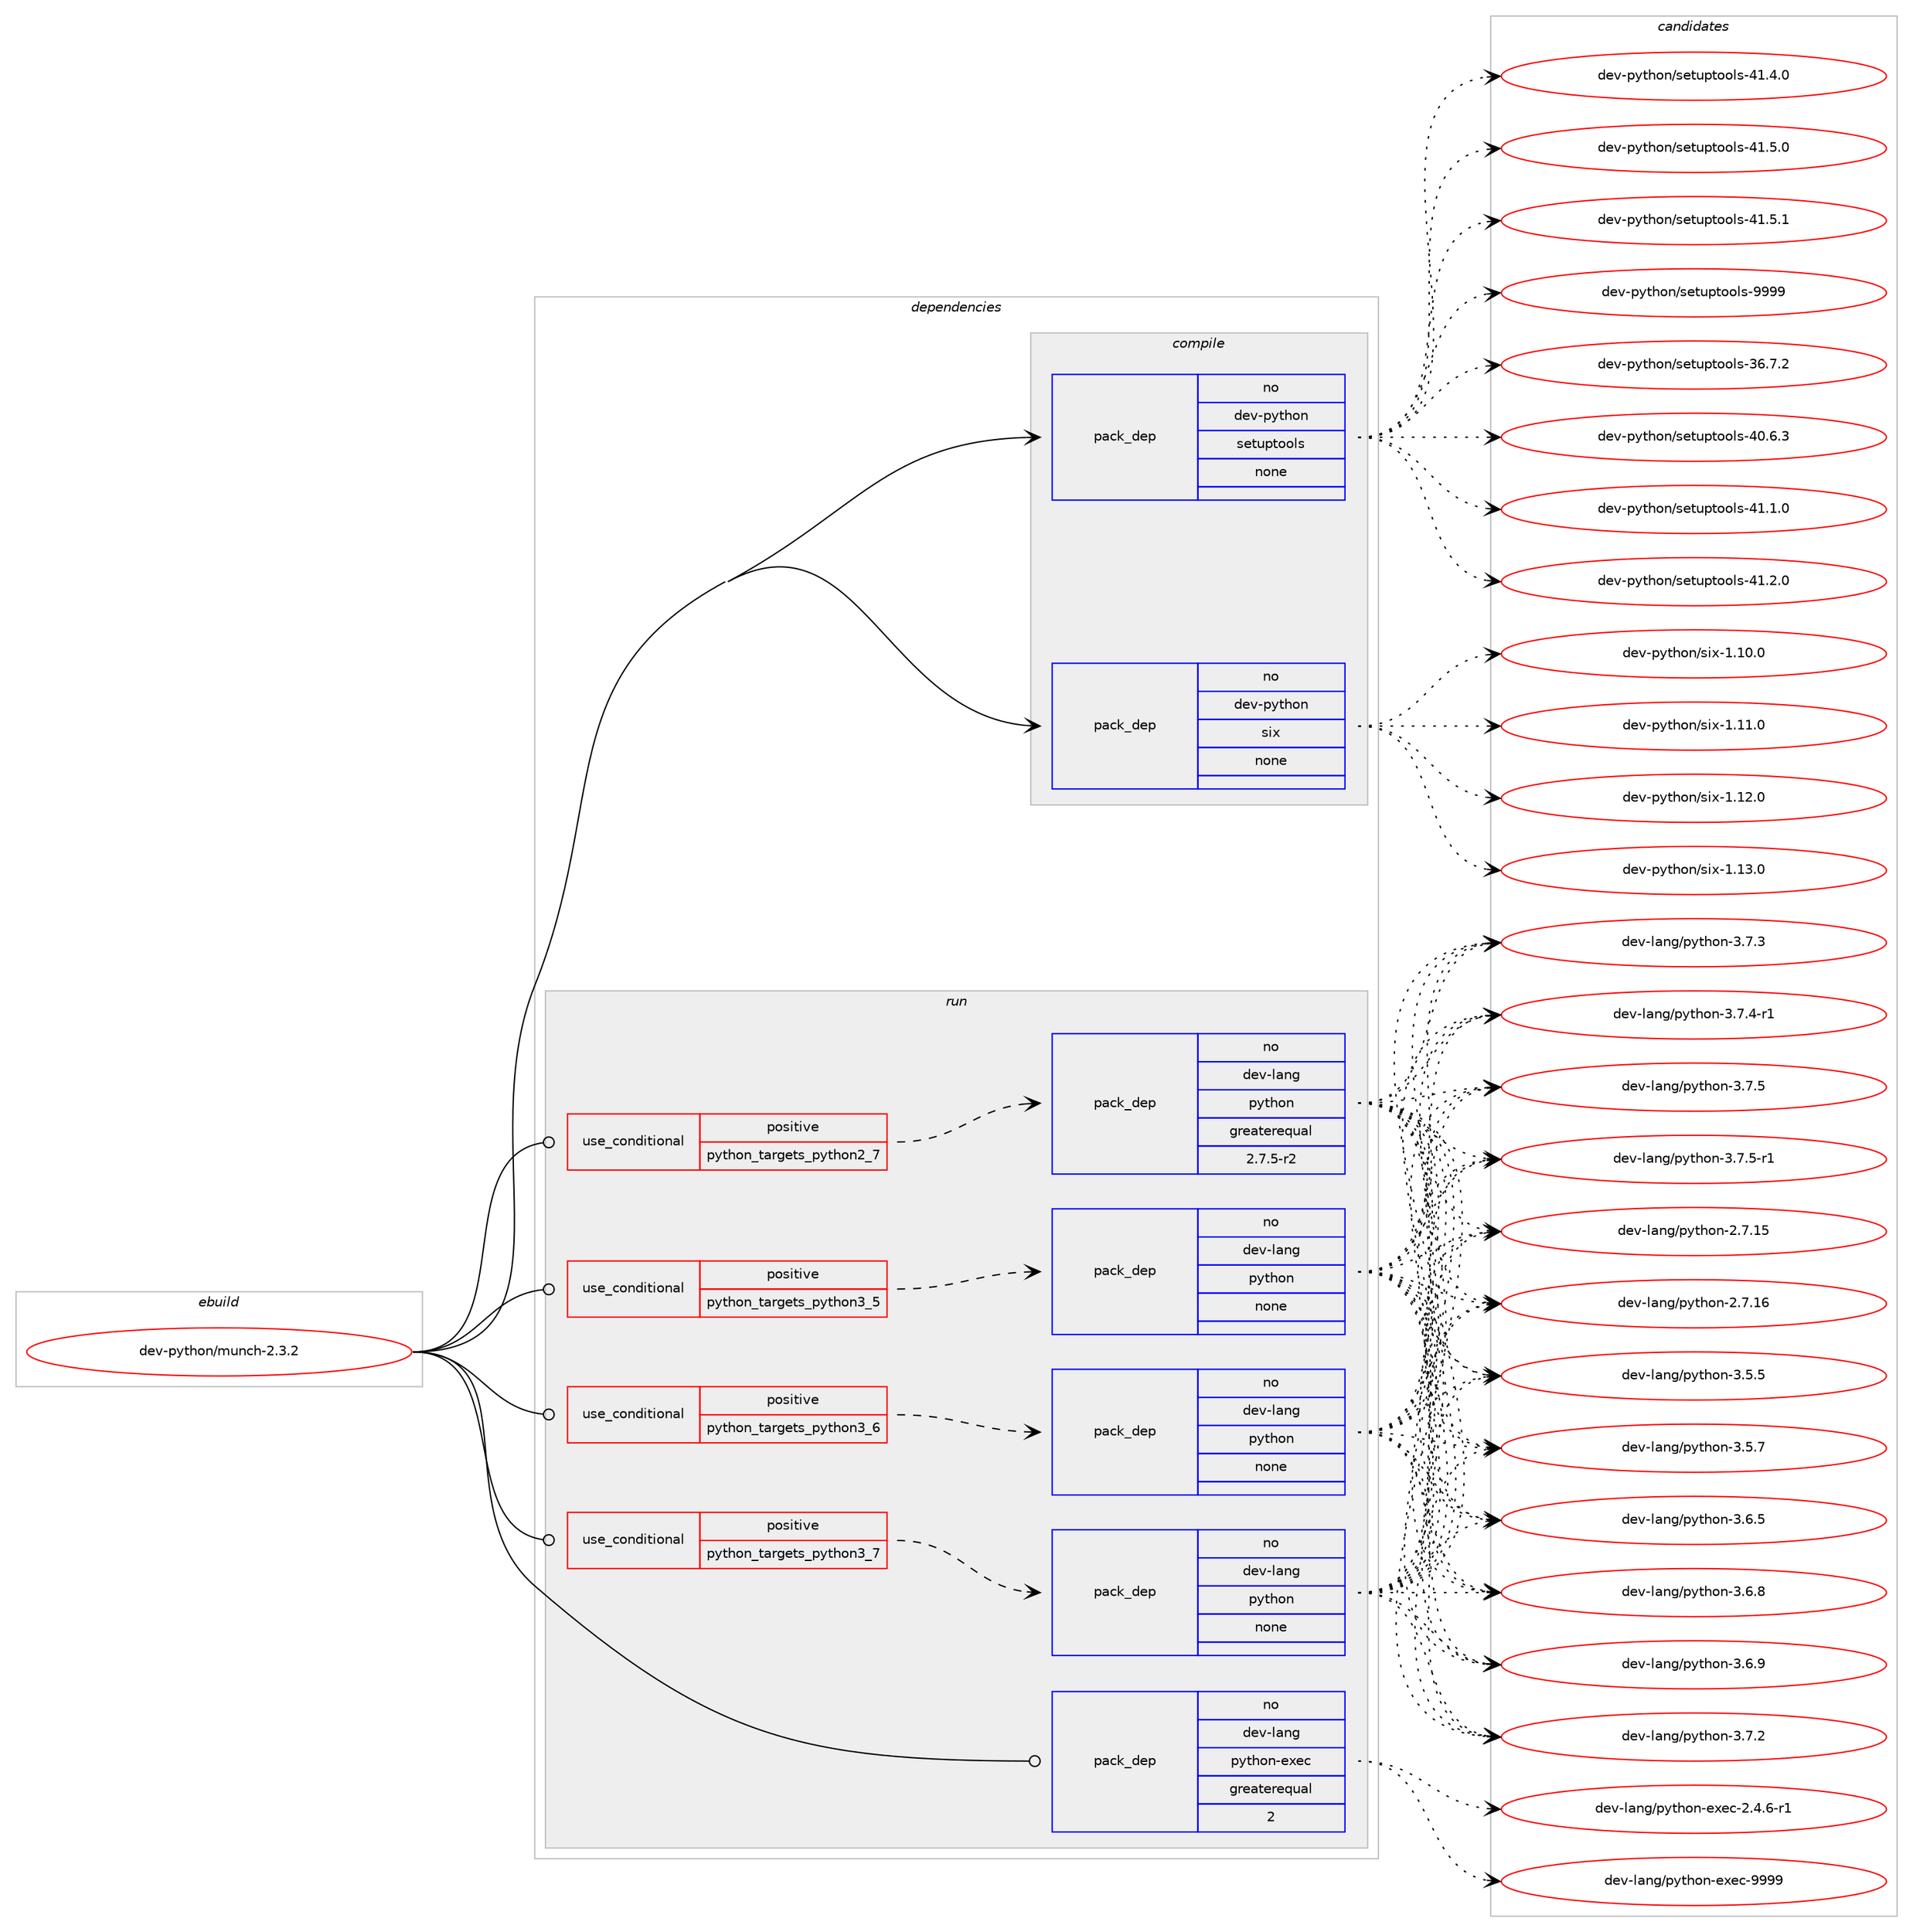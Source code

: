 digraph prolog {

# *************
# Graph options
# *************

newrank=true;
concentrate=true;
compound=true;
graph [rankdir=LR,fontname=Helvetica,fontsize=10,ranksep=1.5];#, ranksep=2.5, nodesep=0.2];
edge  [arrowhead=vee];
node  [fontname=Helvetica,fontsize=10];

# **********
# The ebuild
# **********

subgraph cluster_leftcol {
color=gray;
rank=same;
label=<<i>ebuild</i>>;
id [label="dev-python/munch-2.3.2", color=red, width=4, href="../dev-python/munch-2.3.2.svg"];
}

# ****************
# The dependencies
# ****************

subgraph cluster_midcol {
color=gray;
label=<<i>dependencies</i>>;
subgraph cluster_compile {
fillcolor="#eeeeee";
style=filled;
label=<<i>compile</i>>;
subgraph pack460790 {
dependency615355 [label=<<TABLE BORDER="0" CELLBORDER="1" CELLSPACING="0" CELLPADDING="4" WIDTH="220"><TR><TD ROWSPAN="6" CELLPADDING="30">pack_dep</TD></TR><TR><TD WIDTH="110">no</TD></TR><TR><TD>dev-python</TD></TR><TR><TD>setuptools</TD></TR><TR><TD>none</TD></TR><TR><TD></TD></TR></TABLE>>, shape=none, color=blue];
}
id:e -> dependency615355:w [weight=20,style="solid",arrowhead="vee"];
subgraph pack460791 {
dependency615356 [label=<<TABLE BORDER="0" CELLBORDER="1" CELLSPACING="0" CELLPADDING="4" WIDTH="220"><TR><TD ROWSPAN="6" CELLPADDING="30">pack_dep</TD></TR><TR><TD WIDTH="110">no</TD></TR><TR><TD>dev-python</TD></TR><TR><TD>six</TD></TR><TR><TD>none</TD></TR><TR><TD></TD></TR></TABLE>>, shape=none, color=blue];
}
id:e -> dependency615356:w [weight=20,style="solid",arrowhead="vee"];
}
subgraph cluster_compileandrun {
fillcolor="#eeeeee";
style=filled;
label=<<i>compile and run</i>>;
}
subgraph cluster_run {
fillcolor="#eeeeee";
style=filled;
label=<<i>run</i>>;
subgraph cond142760 {
dependency615357 [label=<<TABLE BORDER="0" CELLBORDER="1" CELLSPACING="0" CELLPADDING="4"><TR><TD ROWSPAN="3" CELLPADDING="10">use_conditional</TD></TR><TR><TD>positive</TD></TR><TR><TD>python_targets_python2_7</TD></TR></TABLE>>, shape=none, color=red];
subgraph pack460792 {
dependency615358 [label=<<TABLE BORDER="0" CELLBORDER="1" CELLSPACING="0" CELLPADDING="4" WIDTH="220"><TR><TD ROWSPAN="6" CELLPADDING="30">pack_dep</TD></TR><TR><TD WIDTH="110">no</TD></TR><TR><TD>dev-lang</TD></TR><TR><TD>python</TD></TR><TR><TD>greaterequal</TD></TR><TR><TD>2.7.5-r2</TD></TR></TABLE>>, shape=none, color=blue];
}
dependency615357:e -> dependency615358:w [weight=20,style="dashed",arrowhead="vee"];
}
id:e -> dependency615357:w [weight=20,style="solid",arrowhead="odot"];
subgraph cond142761 {
dependency615359 [label=<<TABLE BORDER="0" CELLBORDER="1" CELLSPACING="0" CELLPADDING="4"><TR><TD ROWSPAN="3" CELLPADDING="10">use_conditional</TD></TR><TR><TD>positive</TD></TR><TR><TD>python_targets_python3_5</TD></TR></TABLE>>, shape=none, color=red];
subgraph pack460793 {
dependency615360 [label=<<TABLE BORDER="0" CELLBORDER="1" CELLSPACING="0" CELLPADDING="4" WIDTH="220"><TR><TD ROWSPAN="6" CELLPADDING="30">pack_dep</TD></TR><TR><TD WIDTH="110">no</TD></TR><TR><TD>dev-lang</TD></TR><TR><TD>python</TD></TR><TR><TD>none</TD></TR><TR><TD></TD></TR></TABLE>>, shape=none, color=blue];
}
dependency615359:e -> dependency615360:w [weight=20,style="dashed",arrowhead="vee"];
}
id:e -> dependency615359:w [weight=20,style="solid",arrowhead="odot"];
subgraph cond142762 {
dependency615361 [label=<<TABLE BORDER="0" CELLBORDER="1" CELLSPACING="0" CELLPADDING="4"><TR><TD ROWSPAN="3" CELLPADDING="10">use_conditional</TD></TR><TR><TD>positive</TD></TR><TR><TD>python_targets_python3_6</TD></TR></TABLE>>, shape=none, color=red];
subgraph pack460794 {
dependency615362 [label=<<TABLE BORDER="0" CELLBORDER="1" CELLSPACING="0" CELLPADDING="4" WIDTH="220"><TR><TD ROWSPAN="6" CELLPADDING="30">pack_dep</TD></TR><TR><TD WIDTH="110">no</TD></TR><TR><TD>dev-lang</TD></TR><TR><TD>python</TD></TR><TR><TD>none</TD></TR><TR><TD></TD></TR></TABLE>>, shape=none, color=blue];
}
dependency615361:e -> dependency615362:w [weight=20,style="dashed",arrowhead="vee"];
}
id:e -> dependency615361:w [weight=20,style="solid",arrowhead="odot"];
subgraph cond142763 {
dependency615363 [label=<<TABLE BORDER="0" CELLBORDER="1" CELLSPACING="0" CELLPADDING="4"><TR><TD ROWSPAN="3" CELLPADDING="10">use_conditional</TD></TR><TR><TD>positive</TD></TR><TR><TD>python_targets_python3_7</TD></TR></TABLE>>, shape=none, color=red];
subgraph pack460795 {
dependency615364 [label=<<TABLE BORDER="0" CELLBORDER="1" CELLSPACING="0" CELLPADDING="4" WIDTH="220"><TR><TD ROWSPAN="6" CELLPADDING="30">pack_dep</TD></TR><TR><TD WIDTH="110">no</TD></TR><TR><TD>dev-lang</TD></TR><TR><TD>python</TD></TR><TR><TD>none</TD></TR><TR><TD></TD></TR></TABLE>>, shape=none, color=blue];
}
dependency615363:e -> dependency615364:w [weight=20,style="dashed",arrowhead="vee"];
}
id:e -> dependency615363:w [weight=20,style="solid",arrowhead="odot"];
subgraph pack460796 {
dependency615365 [label=<<TABLE BORDER="0" CELLBORDER="1" CELLSPACING="0" CELLPADDING="4" WIDTH="220"><TR><TD ROWSPAN="6" CELLPADDING="30">pack_dep</TD></TR><TR><TD WIDTH="110">no</TD></TR><TR><TD>dev-lang</TD></TR><TR><TD>python-exec</TD></TR><TR><TD>greaterequal</TD></TR><TR><TD>2</TD></TR></TABLE>>, shape=none, color=blue];
}
id:e -> dependency615365:w [weight=20,style="solid",arrowhead="odot"];
}
}

# **************
# The candidates
# **************

subgraph cluster_choices {
rank=same;
color=gray;
label=<<i>candidates</i>>;

subgraph choice460790 {
color=black;
nodesep=1;
choice100101118451121211161041111104711510111611711211611111110811545515446554650 [label="dev-python/setuptools-36.7.2", color=red, width=4,href="../dev-python/setuptools-36.7.2.svg"];
choice100101118451121211161041111104711510111611711211611111110811545524846544651 [label="dev-python/setuptools-40.6.3", color=red, width=4,href="../dev-python/setuptools-40.6.3.svg"];
choice100101118451121211161041111104711510111611711211611111110811545524946494648 [label="dev-python/setuptools-41.1.0", color=red, width=4,href="../dev-python/setuptools-41.1.0.svg"];
choice100101118451121211161041111104711510111611711211611111110811545524946504648 [label="dev-python/setuptools-41.2.0", color=red, width=4,href="../dev-python/setuptools-41.2.0.svg"];
choice100101118451121211161041111104711510111611711211611111110811545524946524648 [label="dev-python/setuptools-41.4.0", color=red, width=4,href="../dev-python/setuptools-41.4.0.svg"];
choice100101118451121211161041111104711510111611711211611111110811545524946534648 [label="dev-python/setuptools-41.5.0", color=red, width=4,href="../dev-python/setuptools-41.5.0.svg"];
choice100101118451121211161041111104711510111611711211611111110811545524946534649 [label="dev-python/setuptools-41.5.1", color=red, width=4,href="../dev-python/setuptools-41.5.1.svg"];
choice10010111845112121116104111110471151011161171121161111111081154557575757 [label="dev-python/setuptools-9999", color=red, width=4,href="../dev-python/setuptools-9999.svg"];
dependency615355:e -> choice100101118451121211161041111104711510111611711211611111110811545515446554650:w [style=dotted,weight="100"];
dependency615355:e -> choice100101118451121211161041111104711510111611711211611111110811545524846544651:w [style=dotted,weight="100"];
dependency615355:e -> choice100101118451121211161041111104711510111611711211611111110811545524946494648:w [style=dotted,weight="100"];
dependency615355:e -> choice100101118451121211161041111104711510111611711211611111110811545524946504648:w [style=dotted,weight="100"];
dependency615355:e -> choice100101118451121211161041111104711510111611711211611111110811545524946524648:w [style=dotted,weight="100"];
dependency615355:e -> choice100101118451121211161041111104711510111611711211611111110811545524946534648:w [style=dotted,weight="100"];
dependency615355:e -> choice100101118451121211161041111104711510111611711211611111110811545524946534649:w [style=dotted,weight="100"];
dependency615355:e -> choice10010111845112121116104111110471151011161171121161111111081154557575757:w [style=dotted,weight="100"];
}
subgraph choice460791 {
color=black;
nodesep=1;
choice100101118451121211161041111104711510512045494649484648 [label="dev-python/six-1.10.0", color=red, width=4,href="../dev-python/six-1.10.0.svg"];
choice100101118451121211161041111104711510512045494649494648 [label="dev-python/six-1.11.0", color=red, width=4,href="../dev-python/six-1.11.0.svg"];
choice100101118451121211161041111104711510512045494649504648 [label="dev-python/six-1.12.0", color=red, width=4,href="../dev-python/six-1.12.0.svg"];
choice100101118451121211161041111104711510512045494649514648 [label="dev-python/six-1.13.0", color=red, width=4,href="../dev-python/six-1.13.0.svg"];
dependency615356:e -> choice100101118451121211161041111104711510512045494649484648:w [style=dotted,weight="100"];
dependency615356:e -> choice100101118451121211161041111104711510512045494649494648:w [style=dotted,weight="100"];
dependency615356:e -> choice100101118451121211161041111104711510512045494649504648:w [style=dotted,weight="100"];
dependency615356:e -> choice100101118451121211161041111104711510512045494649514648:w [style=dotted,weight="100"];
}
subgraph choice460792 {
color=black;
nodesep=1;
choice10010111845108971101034711212111610411111045504655464953 [label="dev-lang/python-2.7.15", color=red, width=4,href="../dev-lang/python-2.7.15.svg"];
choice10010111845108971101034711212111610411111045504655464954 [label="dev-lang/python-2.7.16", color=red, width=4,href="../dev-lang/python-2.7.16.svg"];
choice100101118451089711010347112121116104111110455146534653 [label="dev-lang/python-3.5.5", color=red, width=4,href="../dev-lang/python-3.5.5.svg"];
choice100101118451089711010347112121116104111110455146534655 [label="dev-lang/python-3.5.7", color=red, width=4,href="../dev-lang/python-3.5.7.svg"];
choice100101118451089711010347112121116104111110455146544653 [label="dev-lang/python-3.6.5", color=red, width=4,href="../dev-lang/python-3.6.5.svg"];
choice100101118451089711010347112121116104111110455146544656 [label="dev-lang/python-3.6.8", color=red, width=4,href="../dev-lang/python-3.6.8.svg"];
choice100101118451089711010347112121116104111110455146544657 [label="dev-lang/python-3.6.9", color=red, width=4,href="../dev-lang/python-3.6.9.svg"];
choice100101118451089711010347112121116104111110455146554650 [label="dev-lang/python-3.7.2", color=red, width=4,href="../dev-lang/python-3.7.2.svg"];
choice100101118451089711010347112121116104111110455146554651 [label="dev-lang/python-3.7.3", color=red, width=4,href="../dev-lang/python-3.7.3.svg"];
choice1001011184510897110103471121211161041111104551465546524511449 [label="dev-lang/python-3.7.4-r1", color=red, width=4,href="../dev-lang/python-3.7.4-r1.svg"];
choice100101118451089711010347112121116104111110455146554653 [label="dev-lang/python-3.7.5", color=red, width=4,href="../dev-lang/python-3.7.5.svg"];
choice1001011184510897110103471121211161041111104551465546534511449 [label="dev-lang/python-3.7.5-r1", color=red, width=4,href="../dev-lang/python-3.7.5-r1.svg"];
dependency615358:e -> choice10010111845108971101034711212111610411111045504655464953:w [style=dotted,weight="100"];
dependency615358:e -> choice10010111845108971101034711212111610411111045504655464954:w [style=dotted,weight="100"];
dependency615358:e -> choice100101118451089711010347112121116104111110455146534653:w [style=dotted,weight="100"];
dependency615358:e -> choice100101118451089711010347112121116104111110455146534655:w [style=dotted,weight="100"];
dependency615358:e -> choice100101118451089711010347112121116104111110455146544653:w [style=dotted,weight="100"];
dependency615358:e -> choice100101118451089711010347112121116104111110455146544656:w [style=dotted,weight="100"];
dependency615358:e -> choice100101118451089711010347112121116104111110455146544657:w [style=dotted,weight="100"];
dependency615358:e -> choice100101118451089711010347112121116104111110455146554650:w [style=dotted,weight="100"];
dependency615358:e -> choice100101118451089711010347112121116104111110455146554651:w [style=dotted,weight="100"];
dependency615358:e -> choice1001011184510897110103471121211161041111104551465546524511449:w [style=dotted,weight="100"];
dependency615358:e -> choice100101118451089711010347112121116104111110455146554653:w [style=dotted,weight="100"];
dependency615358:e -> choice1001011184510897110103471121211161041111104551465546534511449:w [style=dotted,weight="100"];
}
subgraph choice460793 {
color=black;
nodesep=1;
choice10010111845108971101034711212111610411111045504655464953 [label="dev-lang/python-2.7.15", color=red, width=4,href="../dev-lang/python-2.7.15.svg"];
choice10010111845108971101034711212111610411111045504655464954 [label="dev-lang/python-2.7.16", color=red, width=4,href="../dev-lang/python-2.7.16.svg"];
choice100101118451089711010347112121116104111110455146534653 [label="dev-lang/python-3.5.5", color=red, width=4,href="../dev-lang/python-3.5.5.svg"];
choice100101118451089711010347112121116104111110455146534655 [label="dev-lang/python-3.5.7", color=red, width=4,href="../dev-lang/python-3.5.7.svg"];
choice100101118451089711010347112121116104111110455146544653 [label="dev-lang/python-3.6.5", color=red, width=4,href="../dev-lang/python-3.6.5.svg"];
choice100101118451089711010347112121116104111110455146544656 [label="dev-lang/python-3.6.8", color=red, width=4,href="../dev-lang/python-3.6.8.svg"];
choice100101118451089711010347112121116104111110455146544657 [label="dev-lang/python-3.6.9", color=red, width=4,href="../dev-lang/python-3.6.9.svg"];
choice100101118451089711010347112121116104111110455146554650 [label="dev-lang/python-3.7.2", color=red, width=4,href="../dev-lang/python-3.7.2.svg"];
choice100101118451089711010347112121116104111110455146554651 [label="dev-lang/python-3.7.3", color=red, width=4,href="../dev-lang/python-3.7.3.svg"];
choice1001011184510897110103471121211161041111104551465546524511449 [label="dev-lang/python-3.7.4-r1", color=red, width=4,href="../dev-lang/python-3.7.4-r1.svg"];
choice100101118451089711010347112121116104111110455146554653 [label="dev-lang/python-3.7.5", color=red, width=4,href="../dev-lang/python-3.7.5.svg"];
choice1001011184510897110103471121211161041111104551465546534511449 [label="dev-lang/python-3.7.5-r1", color=red, width=4,href="../dev-lang/python-3.7.5-r1.svg"];
dependency615360:e -> choice10010111845108971101034711212111610411111045504655464953:w [style=dotted,weight="100"];
dependency615360:e -> choice10010111845108971101034711212111610411111045504655464954:w [style=dotted,weight="100"];
dependency615360:e -> choice100101118451089711010347112121116104111110455146534653:w [style=dotted,weight="100"];
dependency615360:e -> choice100101118451089711010347112121116104111110455146534655:w [style=dotted,weight="100"];
dependency615360:e -> choice100101118451089711010347112121116104111110455146544653:w [style=dotted,weight="100"];
dependency615360:e -> choice100101118451089711010347112121116104111110455146544656:w [style=dotted,weight="100"];
dependency615360:e -> choice100101118451089711010347112121116104111110455146544657:w [style=dotted,weight="100"];
dependency615360:e -> choice100101118451089711010347112121116104111110455146554650:w [style=dotted,weight="100"];
dependency615360:e -> choice100101118451089711010347112121116104111110455146554651:w [style=dotted,weight="100"];
dependency615360:e -> choice1001011184510897110103471121211161041111104551465546524511449:w [style=dotted,weight="100"];
dependency615360:e -> choice100101118451089711010347112121116104111110455146554653:w [style=dotted,weight="100"];
dependency615360:e -> choice1001011184510897110103471121211161041111104551465546534511449:w [style=dotted,weight="100"];
}
subgraph choice460794 {
color=black;
nodesep=1;
choice10010111845108971101034711212111610411111045504655464953 [label="dev-lang/python-2.7.15", color=red, width=4,href="../dev-lang/python-2.7.15.svg"];
choice10010111845108971101034711212111610411111045504655464954 [label="dev-lang/python-2.7.16", color=red, width=4,href="../dev-lang/python-2.7.16.svg"];
choice100101118451089711010347112121116104111110455146534653 [label="dev-lang/python-3.5.5", color=red, width=4,href="../dev-lang/python-3.5.5.svg"];
choice100101118451089711010347112121116104111110455146534655 [label="dev-lang/python-3.5.7", color=red, width=4,href="../dev-lang/python-3.5.7.svg"];
choice100101118451089711010347112121116104111110455146544653 [label="dev-lang/python-3.6.5", color=red, width=4,href="../dev-lang/python-3.6.5.svg"];
choice100101118451089711010347112121116104111110455146544656 [label="dev-lang/python-3.6.8", color=red, width=4,href="../dev-lang/python-3.6.8.svg"];
choice100101118451089711010347112121116104111110455146544657 [label="dev-lang/python-3.6.9", color=red, width=4,href="../dev-lang/python-3.6.9.svg"];
choice100101118451089711010347112121116104111110455146554650 [label="dev-lang/python-3.7.2", color=red, width=4,href="../dev-lang/python-3.7.2.svg"];
choice100101118451089711010347112121116104111110455146554651 [label="dev-lang/python-3.7.3", color=red, width=4,href="../dev-lang/python-3.7.3.svg"];
choice1001011184510897110103471121211161041111104551465546524511449 [label="dev-lang/python-3.7.4-r1", color=red, width=4,href="../dev-lang/python-3.7.4-r1.svg"];
choice100101118451089711010347112121116104111110455146554653 [label="dev-lang/python-3.7.5", color=red, width=4,href="../dev-lang/python-3.7.5.svg"];
choice1001011184510897110103471121211161041111104551465546534511449 [label="dev-lang/python-3.7.5-r1", color=red, width=4,href="../dev-lang/python-3.7.5-r1.svg"];
dependency615362:e -> choice10010111845108971101034711212111610411111045504655464953:w [style=dotted,weight="100"];
dependency615362:e -> choice10010111845108971101034711212111610411111045504655464954:w [style=dotted,weight="100"];
dependency615362:e -> choice100101118451089711010347112121116104111110455146534653:w [style=dotted,weight="100"];
dependency615362:e -> choice100101118451089711010347112121116104111110455146534655:w [style=dotted,weight="100"];
dependency615362:e -> choice100101118451089711010347112121116104111110455146544653:w [style=dotted,weight="100"];
dependency615362:e -> choice100101118451089711010347112121116104111110455146544656:w [style=dotted,weight="100"];
dependency615362:e -> choice100101118451089711010347112121116104111110455146544657:w [style=dotted,weight="100"];
dependency615362:e -> choice100101118451089711010347112121116104111110455146554650:w [style=dotted,weight="100"];
dependency615362:e -> choice100101118451089711010347112121116104111110455146554651:w [style=dotted,weight="100"];
dependency615362:e -> choice1001011184510897110103471121211161041111104551465546524511449:w [style=dotted,weight="100"];
dependency615362:e -> choice100101118451089711010347112121116104111110455146554653:w [style=dotted,weight="100"];
dependency615362:e -> choice1001011184510897110103471121211161041111104551465546534511449:w [style=dotted,weight="100"];
}
subgraph choice460795 {
color=black;
nodesep=1;
choice10010111845108971101034711212111610411111045504655464953 [label="dev-lang/python-2.7.15", color=red, width=4,href="../dev-lang/python-2.7.15.svg"];
choice10010111845108971101034711212111610411111045504655464954 [label="dev-lang/python-2.7.16", color=red, width=4,href="../dev-lang/python-2.7.16.svg"];
choice100101118451089711010347112121116104111110455146534653 [label="dev-lang/python-3.5.5", color=red, width=4,href="../dev-lang/python-3.5.5.svg"];
choice100101118451089711010347112121116104111110455146534655 [label="dev-lang/python-3.5.7", color=red, width=4,href="../dev-lang/python-3.5.7.svg"];
choice100101118451089711010347112121116104111110455146544653 [label="dev-lang/python-3.6.5", color=red, width=4,href="../dev-lang/python-3.6.5.svg"];
choice100101118451089711010347112121116104111110455146544656 [label="dev-lang/python-3.6.8", color=red, width=4,href="../dev-lang/python-3.6.8.svg"];
choice100101118451089711010347112121116104111110455146544657 [label="dev-lang/python-3.6.9", color=red, width=4,href="../dev-lang/python-3.6.9.svg"];
choice100101118451089711010347112121116104111110455146554650 [label="dev-lang/python-3.7.2", color=red, width=4,href="../dev-lang/python-3.7.2.svg"];
choice100101118451089711010347112121116104111110455146554651 [label="dev-lang/python-3.7.3", color=red, width=4,href="../dev-lang/python-3.7.3.svg"];
choice1001011184510897110103471121211161041111104551465546524511449 [label="dev-lang/python-3.7.4-r1", color=red, width=4,href="../dev-lang/python-3.7.4-r1.svg"];
choice100101118451089711010347112121116104111110455146554653 [label="dev-lang/python-3.7.5", color=red, width=4,href="../dev-lang/python-3.7.5.svg"];
choice1001011184510897110103471121211161041111104551465546534511449 [label="dev-lang/python-3.7.5-r1", color=red, width=4,href="../dev-lang/python-3.7.5-r1.svg"];
dependency615364:e -> choice10010111845108971101034711212111610411111045504655464953:w [style=dotted,weight="100"];
dependency615364:e -> choice10010111845108971101034711212111610411111045504655464954:w [style=dotted,weight="100"];
dependency615364:e -> choice100101118451089711010347112121116104111110455146534653:w [style=dotted,weight="100"];
dependency615364:e -> choice100101118451089711010347112121116104111110455146534655:w [style=dotted,weight="100"];
dependency615364:e -> choice100101118451089711010347112121116104111110455146544653:w [style=dotted,weight="100"];
dependency615364:e -> choice100101118451089711010347112121116104111110455146544656:w [style=dotted,weight="100"];
dependency615364:e -> choice100101118451089711010347112121116104111110455146544657:w [style=dotted,weight="100"];
dependency615364:e -> choice100101118451089711010347112121116104111110455146554650:w [style=dotted,weight="100"];
dependency615364:e -> choice100101118451089711010347112121116104111110455146554651:w [style=dotted,weight="100"];
dependency615364:e -> choice1001011184510897110103471121211161041111104551465546524511449:w [style=dotted,weight="100"];
dependency615364:e -> choice100101118451089711010347112121116104111110455146554653:w [style=dotted,weight="100"];
dependency615364:e -> choice1001011184510897110103471121211161041111104551465546534511449:w [style=dotted,weight="100"];
}
subgraph choice460796 {
color=black;
nodesep=1;
choice10010111845108971101034711212111610411111045101120101994550465246544511449 [label="dev-lang/python-exec-2.4.6-r1", color=red, width=4,href="../dev-lang/python-exec-2.4.6-r1.svg"];
choice10010111845108971101034711212111610411111045101120101994557575757 [label="dev-lang/python-exec-9999", color=red, width=4,href="../dev-lang/python-exec-9999.svg"];
dependency615365:e -> choice10010111845108971101034711212111610411111045101120101994550465246544511449:w [style=dotted,weight="100"];
dependency615365:e -> choice10010111845108971101034711212111610411111045101120101994557575757:w [style=dotted,weight="100"];
}
}

}
